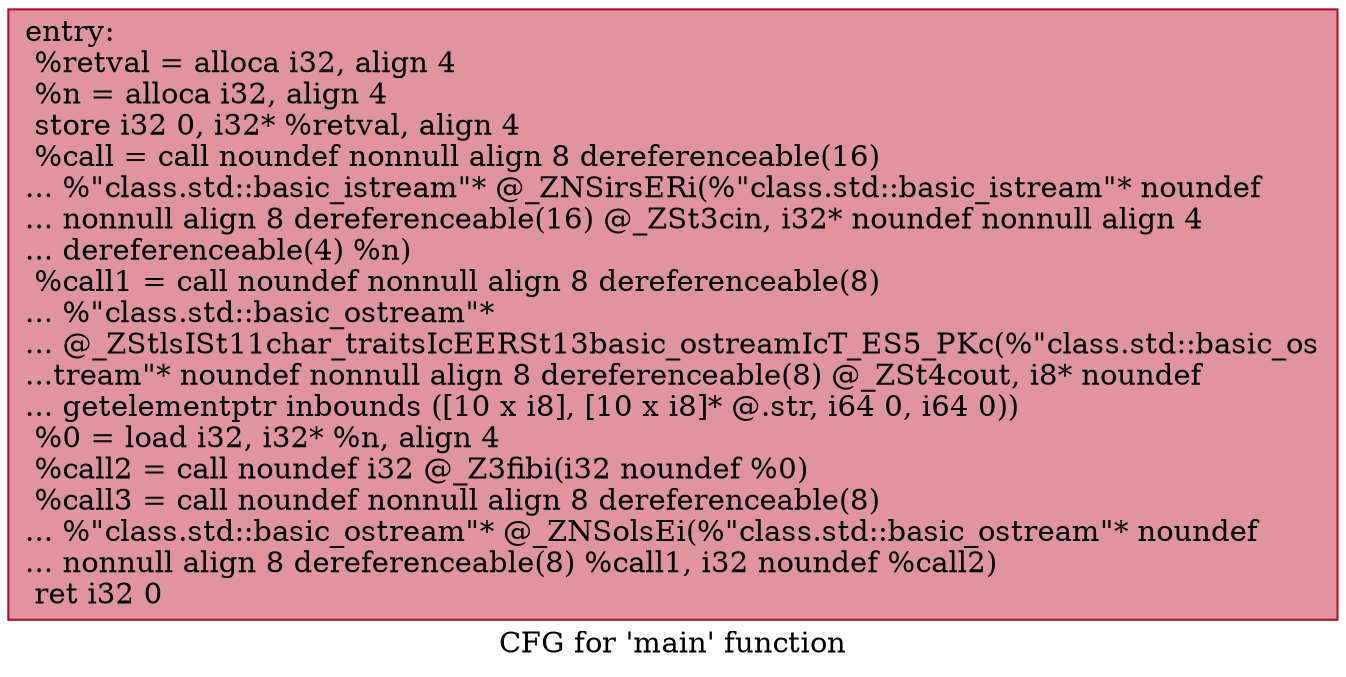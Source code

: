 digraph "CFG for 'main' function" {
	label="CFG for 'main' function";

	Node0x5635f3cffb10 [shape=record,color="#b70d28ff", style=filled, fillcolor="#b70d2870",label="{entry:\l  %retval = alloca i32, align 4\l  %n = alloca i32, align 4\l  store i32 0, i32* %retval, align 4\l  %call = call noundef nonnull align 8 dereferenceable(16)\l... %\"class.std::basic_istream\"* @_ZNSirsERi(%\"class.std::basic_istream\"* noundef\l... nonnull align 8 dereferenceable(16) @_ZSt3cin, i32* noundef nonnull align 4\l... dereferenceable(4) %n)\l  %call1 = call noundef nonnull align 8 dereferenceable(8)\l... %\"class.std::basic_ostream\"*\l... @_ZStlsISt11char_traitsIcEERSt13basic_ostreamIcT_ES5_PKc(%\"class.std::basic_os\l...tream\"* noundef nonnull align 8 dereferenceable(8) @_ZSt4cout, i8* noundef\l... getelementptr inbounds ([10 x i8], [10 x i8]* @.str, i64 0, i64 0))\l  %0 = load i32, i32* %n, align 4\l  %call2 = call noundef i32 @_Z3fibi(i32 noundef %0)\l  %call3 = call noundef nonnull align 8 dereferenceable(8)\l... %\"class.std::basic_ostream\"* @_ZNSolsEi(%\"class.std::basic_ostream\"* noundef\l... nonnull align 8 dereferenceable(8) %call1, i32 noundef %call2)\l  ret i32 0\l}"];
}
